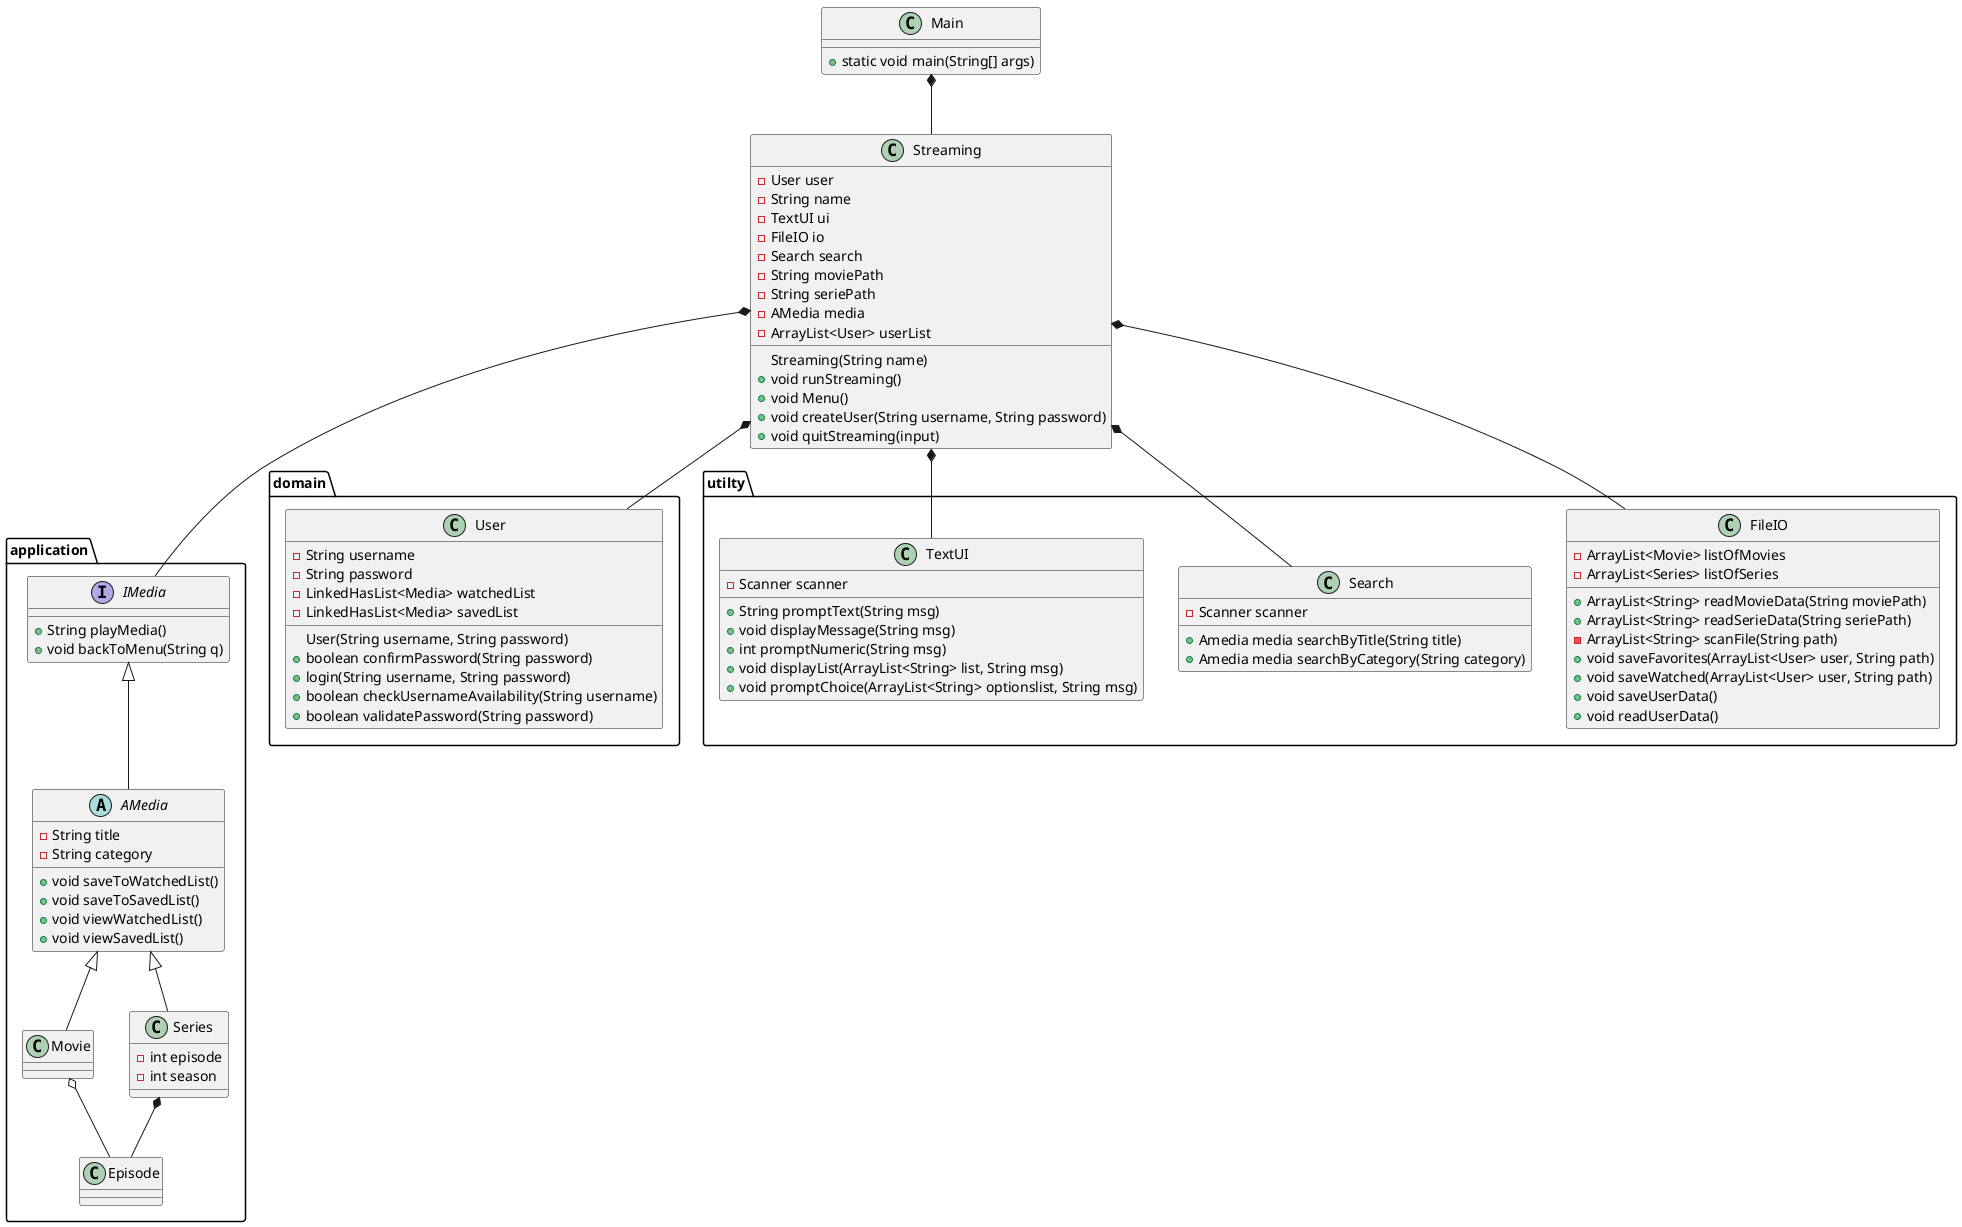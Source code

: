 @startuml

class Main {
+ static void main(String[] args)
}
package application{
interface IMedia {
+ String playMedia()
+ void backToMenu(String q)
'+ pauseMedia()
}

abstract AMedia {
- String title
- String category
+ void saveToWatchedList()
+ void saveToSavedList()
+ void viewWatchedList()
+ void viewSavedList()
}

class Movie {

}


class Series {
- int episode
- int season
}
class Episode{

}
}

package domain{
class User {
- String username
- String password
- LinkedHasList<Media> watchedList
- LinkedHasList<Media> savedList
User(String username, String password)
+ boolean confirmPassword(String password)
+ login(String username, String password)
+ boolean checkUsernameAvailability(String username)
+ boolean validatePassword(String password)
}
}

class Streaming {
- User user
- String name
- TextUI ui
- FileIO io
- Search search
- String moviePath
- String seriePath
- AMedia media
- ArrayList<User> userList
Streaming(String name)
+ void runStreaming()
+ void Menu()
+ void createUser(String username, String password)
+ void quitStreaming(input)
}


package utilty{
class FileIO {
- ArrayList<Movie> listOfMovies
- ArrayList<Series> listOfSeries
+ ArrayList<String> readMovieData(String moviePath)
+ ArrayList<String> readSerieData(String seriePath)
- ArrayList<String> scanFile(String path)
+ void saveFavorites(ArrayList<User> user, String path)
+ void saveWatched(ArrayList<User> user, String path)
+ void saveUserData()
+ void readUserData()
}

class Search {
- Scanner scanner
+ Amedia media searchByTitle(String title)
+ Amedia media searchByCategory(String category)

}
class TextUI {
- Scanner scanner
+ String promptText(String msg)
+ void displayMessage(String msg)
+ int promptNumeric(String msg)
+ void displayList(ArrayList<String> list, String msg)
+ void promptChoice(ArrayList<String> optionslist, String msg)
}
}


Main *-- Streaming
Streaming *-- IMedia
Streaming *-- User
Streaming *-- Search
Streaming *-- TextUI
IMedia <|-- AMedia
Streaming *-- FileIO
AMedia <|-- Movie
AMedia  <|-- Series
Series *-- Episode
Movie o-- Episode

'https://devhints.io/plantuml
'Car <|-- SmallCar      # extension
'Car *-- Engine         # composition
'Cars o-- Car           # aggregation
'Car <|.. SmallCar      # dotted line (use .. instead of --)
'Car <|--* Car

'-left->
'-right->

@enduml